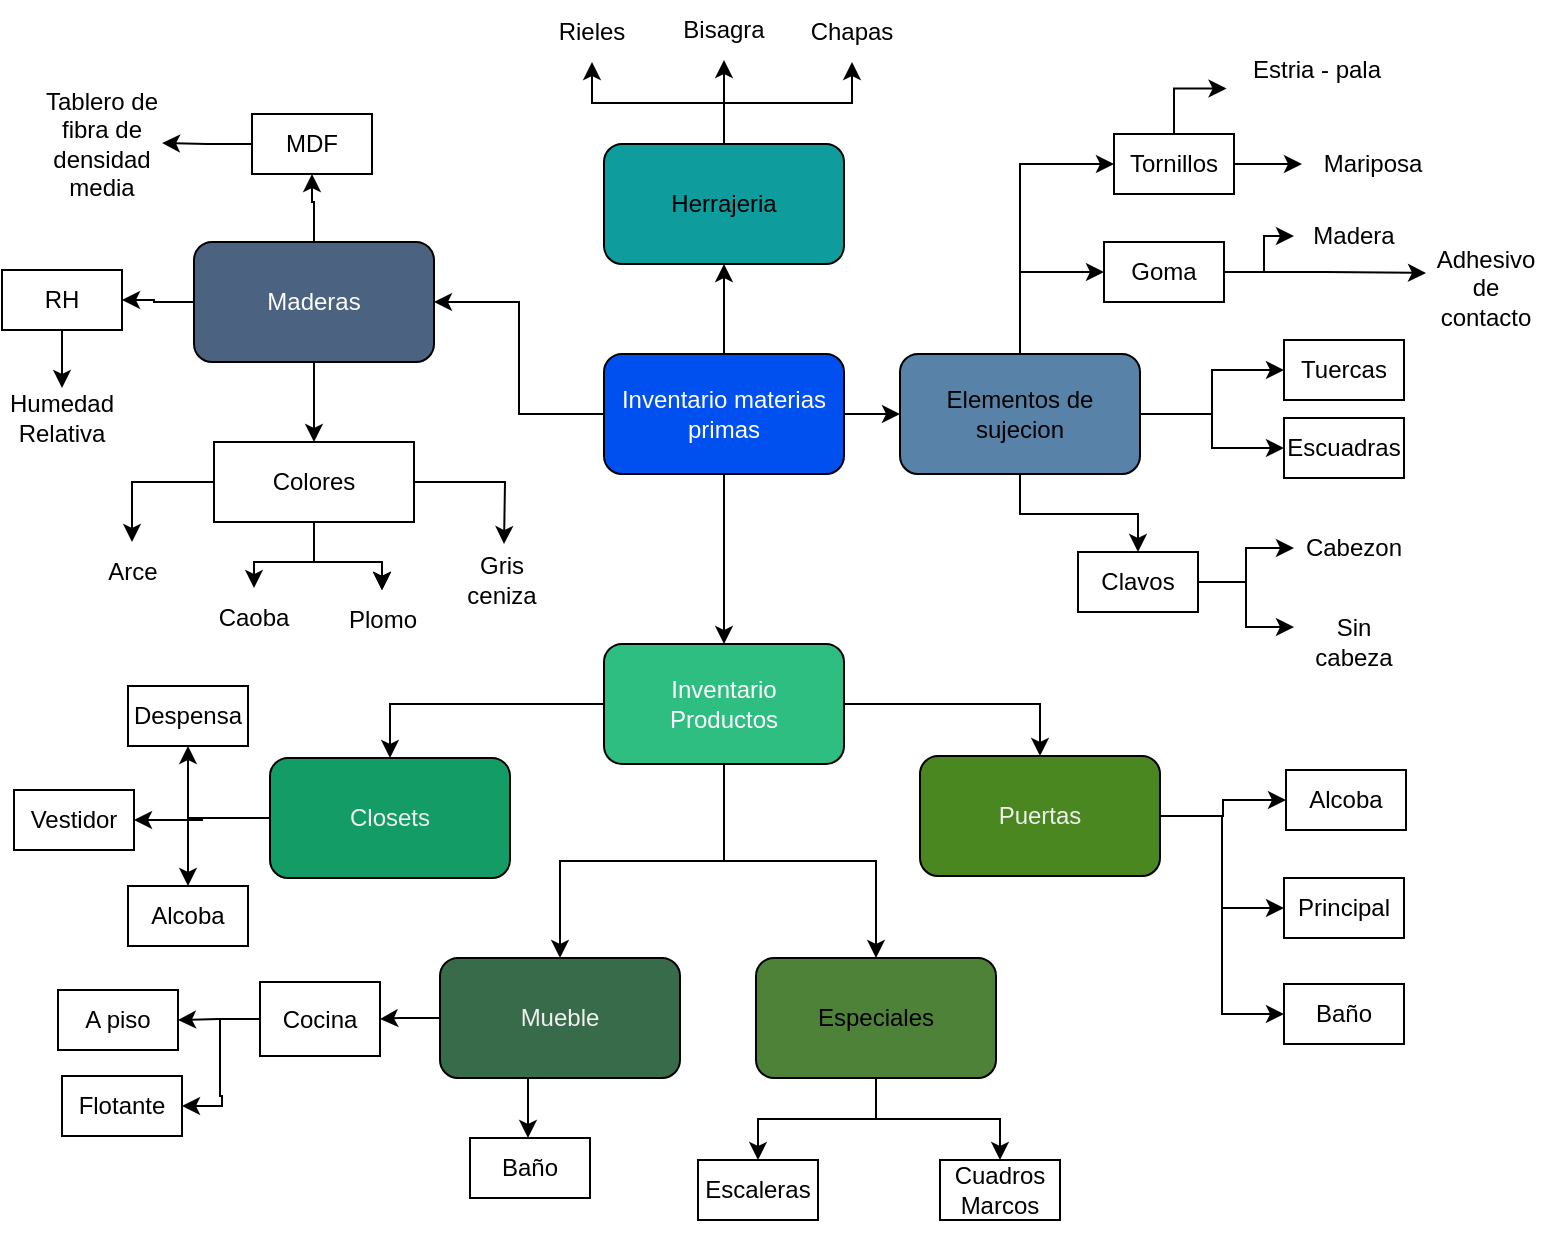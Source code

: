<mxfile version="21.4.0" type="github">
  <diagram id="C5RBs43oDa-KdzZeNtuy" name="Page-1">
    <mxGraphModel dx="1134" dy="551" grid="1" gridSize="10" guides="1" tooltips="1" connect="1" arrows="1" fold="1" page="1" pageScale="1" pageWidth="827" pageHeight="1169" math="0" shadow="0">
      <root>
        <mxCell id="WIyWlLk6GJQsqaUBKTNV-0" />
        <mxCell id="WIyWlLk6GJQsqaUBKTNV-1" parent="WIyWlLk6GJQsqaUBKTNV-0" />
        <mxCell id="c_pt0YBGKiUtGB9aewrk-6" value="" style="edgeStyle=orthogonalEdgeStyle;rounded=0;orthogonalLoop=1;jettySize=auto;html=1;" parent="WIyWlLk6GJQsqaUBKTNV-1" source="c_pt0YBGKiUtGB9aewrk-4" target="c_pt0YBGKiUtGB9aewrk-5" edge="1">
          <mxGeometry relative="1" as="geometry" />
        </mxCell>
        <mxCell id="c_pt0YBGKiUtGB9aewrk-13" style="edgeStyle=orthogonalEdgeStyle;rounded=0;orthogonalLoop=1;jettySize=auto;html=1;" parent="WIyWlLk6GJQsqaUBKTNV-1" source="c_pt0YBGKiUtGB9aewrk-4" target="c_pt0YBGKiUtGB9aewrk-14" edge="1">
          <mxGeometry relative="1" as="geometry">
            <mxPoint x="560" y="230" as="targetPoint" />
          </mxGeometry>
        </mxCell>
        <mxCell id="c_pt0YBGKiUtGB9aewrk-16" style="edgeStyle=orthogonalEdgeStyle;rounded=0;orthogonalLoop=1;jettySize=auto;html=1;" parent="WIyWlLk6GJQsqaUBKTNV-1" source="c_pt0YBGKiUtGB9aewrk-4" target="c_pt0YBGKiUtGB9aewrk-17" edge="1">
          <mxGeometry relative="1" as="geometry">
            <mxPoint x="380" y="180" as="targetPoint" />
          </mxGeometry>
        </mxCell>
        <mxCell id="njqpp_BXz_OFNDyBb1AA-89" style="edgeStyle=orthogonalEdgeStyle;rounded=0;orthogonalLoop=1;jettySize=auto;html=1;entryX=1;entryY=0.5;entryDx=0;entryDy=0;" edge="1" parent="WIyWlLk6GJQsqaUBKTNV-1" source="c_pt0YBGKiUtGB9aewrk-4" target="c_pt0YBGKiUtGB9aewrk-18">
          <mxGeometry relative="1" as="geometry" />
        </mxCell>
        <mxCell id="c_pt0YBGKiUtGB9aewrk-4" value="Inventario materias primas" style="rounded=1;whiteSpace=wrap;html=1;fillColor=#0050ef;fontColor=#ffffff;strokeColor=#000000;" parent="WIyWlLk6GJQsqaUBKTNV-1" vertex="1">
          <mxGeometry x="320" y="255" width="120" height="60" as="geometry" />
        </mxCell>
        <mxCell id="njqpp_BXz_OFNDyBb1AA-61" style="edgeStyle=orthogonalEdgeStyle;rounded=0;orthogonalLoop=1;jettySize=auto;html=1;entryX=0.5;entryY=0;entryDx=0;entryDy=0;" edge="1" parent="WIyWlLk6GJQsqaUBKTNV-1" source="c_pt0YBGKiUtGB9aewrk-5" target="c_pt0YBGKiUtGB9aewrk-34">
          <mxGeometry relative="1" as="geometry" />
        </mxCell>
        <mxCell id="njqpp_BXz_OFNDyBb1AA-79" style="edgeStyle=orthogonalEdgeStyle;rounded=0;orthogonalLoop=1;jettySize=auto;html=1;" edge="1" parent="WIyWlLk6GJQsqaUBKTNV-1" source="c_pt0YBGKiUtGB9aewrk-5" target="c_pt0YBGKiUtGB9aewrk-38">
          <mxGeometry relative="1" as="geometry" />
        </mxCell>
        <mxCell id="njqpp_BXz_OFNDyBb1AA-80" style="edgeStyle=orthogonalEdgeStyle;rounded=0;orthogonalLoop=1;jettySize=auto;html=1;" edge="1" parent="WIyWlLk6GJQsqaUBKTNV-1" source="c_pt0YBGKiUtGB9aewrk-5" target="c_pt0YBGKiUtGB9aewrk-39">
          <mxGeometry relative="1" as="geometry" />
        </mxCell>
        <mxCell id="njqpp_BXz_OFNDyBb1AA-81" style="edgeStyle=orthogonalEdgeStyle;rounded=0;orthogonalLoop=1;jettySize=auto;html=1;entryX=0.5;entryY=0;entryDx=0;entryDy=0;" edge="1" parent="WIyWlLk6GJQsqaUBKTNV-1" source="c_pt0YBGKiUtGB9aewrk-5" target="c_pt0YBGKiUtGB9aewrk-32">
          <mxGeometry relative="1" as="geometry" />
        </mxCell>
        <mxCell id="c_pt0YBGKiUtGB9aewrk-5" value="&lt;div&gt;Inventario&lt;/div&gt;&lt;div&gt;Productos&lt;br&gt;&lt;/div&gt;" style="whiteSpace=wrap;html=1;rounded=1;fillColor=#2ebe81;fontColor=#ffffff;strokeColor=#000000;" parent="WIyWlLk6GJQsqaUBKTNV-1" vertex="1">
          <mxGeometry x="320" y="400" width="120" height="60" as="geometry" />
        </mxCell>
        <mxCell id="njqpp_BXz_OFNDyBb1AA-8" style="edgeStyle=orthogonalEdgeStyle;rounded=0;orthogonalLoop=1;jettySize=auto;html=1;entryX=0;entryY=0.5;entryDx=0;entryDy=0;" edge="1" parent="WIyWlLk6GJQsqaUBKTNV-1" source="c_pt0YBGKiUtGB9aewrk-14" target="njqpp_BXz_OFNDyBb1AA-1">
          <mxGeometry relative="1" as="geometry" />
        </mxCell>
        <mxCell id="njqpp_BXz_OFNDyBb1AA-76" style="edgeStyle=orthogonalEdgeStyle;rounded=0;orthogonalLoop=1;jettySize=auto;html=1;entryX=0;entryY=0.5;entryDx=0;entryDy=0;" edge="1" parent="WIyWlLk6GJQsqaUBKTNV-1" source="c_pt0YBGKiUtGB9aewrk-14" target="njqpp_BXz_OFNDyBb1AA-2">
          <mxGeometry relative="1" as="geometry" />
        </mxCell>
        <mxCell id="njqpp_BXz_OFNDyBb1AA-77" style="edgeStyle=orthogonalEdgeStyle;rounded=0;orthogonalLoop=1;jettySize=auto;html=1;entryX=0;entryY=0.5;entryDx=0;entryDy=0;" edge="1" parent="WIyWlLk6GJQsqaUBKTNV-1" source="c_pt0YBGKiUtGB9aewrk-14" target="njqpp_BXz_OFNDyBb1AA-3">
          <mxGeometry relative="1" as="geometry" />
        </mxCell>
        <mxCell id="njqpp_BXz_OFNDyBb1AA-78" style="edgeStyle=orthogonalEdgeStyle;rounded=0;orthogonalLoop=1;jettySize=auto;html=1;entryX=0.5;entryY=0;entryDx=0;entryDy=0;" edge="1" parent="WIyWlLk6GJQsqaUBKTNV-1" source="c_pt0YBGKiUtGB9aewrk-14" target="njqpp_BXz_OFNDyBb1AA-4">
          <mxGeometry relative="1" as="geometry" />
        </mxCell>
        <mxCell id="njqpp_BXz_OFNDyBb1AA-98" style="edgeStyle=orthogonalEdgeStyle;rounded=0;orthogonalLoop=1;jettySize=auto;html=1;entryX=0;entryY=0.5;entryDx=0;entryDy=0;" edge="1" parent="WIyWlLk6GJQsqaUBKTNV-1" source="c_pt0YBGKiUtGB9aewrk-14" target="njqpp_BXz_OFNDyBb1AA-97">
          <mxGeometry relative="1" as="geometry" />
        </mxCell>
        <mxCell id="c_pt0YBGKiUtGB9aewrk-14" value="&lt;div&gt;Elementos de sujecion&lt;/div&gt;" style="rounded=1;whiteSpace=wrap;html=1;fillColor=#5882a7;strokeColor=#000000;" parent="WIyWlLk6GJQsqaUBKTNV-1" vertex="1">
          <mxGeometry x="468" y="255" width="120" height="60" as="geometry" />
        </mxCell>
        <mxCell id="c_pt0YBGKiUtGB9aewrk-114" style="edgeStyle=orthogonalEdgeStyle;rounded=0;orthogonalLoop=1;jettySize=auto;html=1;entryX=0.5;entryY=1;entryDx=0;entryDy=0;" parent="WIyWlLk6GJQsqaUBKTNV-1" source="c_pt0YBGKiUtGB9aewrk-17" target="c_pt0YBGKiUtGB9aewrk-112" edge="1">
          <mxGeometry relative="1" as="geometry" />
        </mxCell>
        <mxCell id="c_pt0YBGKiUtGB9aewrk-115" style="edgeStyle=orthogonalEdgeStyle;rounded=0;orthogonalLoop=1;jettySize=auto;html=1;" parent="WIyWlLk6GJQsqaUBKTNV-1" source="c_pt0YBGKiUtGB9aewrk-17" target="c_pt0YBGKiUtGB9aewrk-113" edge="1">
          <mxGeometry relative="1" as="geometry" />
        </mxCell>
        <mxCell id="c_pt0YBGKiUtGB9aewrk-117" style="edgeStyle=orthogonalEdgeStyle;rounded=0;orthogonalLoop=1;jettySize=auto;html=1;" parent="WIyWlLk6GJQsqaUBKTNV-1" source="c_pt0YBGKiUtGB9aewrk-17" target="c_pt0YBGKiUtGB9aewrk-116" edge="1">
          <mxGeometry relative="1" as="geometry" />
        </mxCell>
        <mxCell id="c_pt0YBGKiUtGB9aewrk-17" value="Herrajeria" style="rounded=1;whiteSpace=wrap;html=1;fillColor=#0E9C9C;strokeColor=#000000;" parent="WIyWlLk6GJQsqaUBKTNV-1" vertex="1">
          <mxGeometry x="320" y="150" width="120" height="60" as="geometry" />
        </mxCell>
        <mxCell id="c_pt0YBGKiUtGB9aewrk-100" style="edgeStyle=orthogonalEdgeStyle;rounded=0;orthogonalLoop=1;jettySize=auto;html=1;strokeColor=default;" parent="WIyWlLk6GJQsqaUBKTNV-1" source="c_pt0YBGKiUtGB9aewrk-18" target="c_pt0YBGKiUtGB9aewrk-99" edge="1">
          <mxGeometry relative="1" as="geometry" />
        </mxCell>
        <mxCell id="c_pt0YBGKiUtGB9aewrk-101" style="edgeStyle=orthogonalEdgeStyle;rounded=0;orthogonalLoop=1;jettySize=auto;html=1;" parent="WIyWlLk6GJQsqaUBKTNV-1" source="c_pt0YBGKiUtGB9aewrk-18" target="c_pt0YBGKiUtGB9aewrk-98" edge="1">
          <mxGeometry relative="1" as="geometry" />
        </mxCell>
        <mxCell id="njqpp_BXz_OFNDyBb1AA-21" style="edgeStyle=orthogonalEdgeStyle;rounded=0;orthogonalLoop=1;jettySize=auto;html=1;entryX=0.5;entryY=1;entryDx=0;entryDy=0;" edge="1" parent="WIyWlLk6GJQsqaUBKTNV-1" source="c_pt0YBGKiUtGB9aewrk-18" target="njqpp_BXz_OFNDyBb1AA-20">
          <mxGeometry relative="1" as="geometry" />
        </mxCell>
        <mxCell id="c_pt0YBGKiUtGB9aewrk-18" value="Maderas" style="rounded=1;whiteSpace=wrap;html=1;fillColor=#4b6281;fontColor=#ffffff;strokeColor=#000000;" parent="WIyWlLk6GJQsqaUBKTNV-1" vertex="1">
          <mxGeometry x="115" y="199" width="120" height="60" as="geometry" />
        </mxCell>
        <mxCell id="c_pt0YBGKiUtGB9aewrk-65" style="edgeStyle=orthogonalEdgeStyle;rounded=0;orthogonalLoop=1;jettySize=auto;html=1;entryX=0;entryY=0.5;entryDx=0;entryDy=0;" parent="WIyWlLk6GJQsqaUBKTNV-1" source="c_pt0YBGKiUtGB9aewrk-32" target="c_pt0YBGKiUtGB9aewrk-64" edge="1">
          <mxGeometry relative="1" as="geometry" />
        </mxCell>
        <mxCell id="c_pt0YBGKiUtGB9aewrk-68" style="edgeStyle=orthogonalEdgeStyle;rounded=0;orthogonalLoop=1;jettySize=auto;html=1;entryX=0;entryY=0.5;entryDx=0;entryDy=0;" parent="WIyWlLk6GJQsqaUBKTNV-1" source="c_pt0YBGKiUtGB9aewrk-32" target="c_pt0YBGKiUtGB9aewrk-67" edge="1">
          <mxGeometry relative="1" as="geometry" />
        </mxCell>
        <mxCell id="c_pt0YBGKiUtGB9aewrk-70" style="edgeStyle=orthogonalEdgeStyle;rounded=0;orthogonalLoop=1;jettySize=auto;html=1;entryX=0;entryY=0.5;entryDx=0;entryDy=0;" parent="WIyWlLk6GJQsqaUBKTNV-1" source="c_pt0YBGKiUtGB9aewrk-32" target="c_pt0YBGKiUtGB9aewrk-69" edge="1">
          <mxGeometry relative="1" as="geometry" />
        </mxCell>
        <mxCell id="c_pt0YBGKiUtGB9aewrk-32" value="&lt;div&gt;Puertas&lt;/div&gt;" style="rounded=1;whiteSpace=wrap;html=1;fillColor=#4A8720;strokeColor=#000000;fontColor=#F0F0F0;" parent="WIyWlLk6GJQsqaUBKTNV-1" vertex="1">
          <mxGeometry x="478" y="456" width="120" height="60" as="geometry" />
        </mxCell>
        <mxCell id="njqpp_BXz_OFNDyBb1AA-51" style="edgeStyle=orthogonalEdgeStyle;rounded=0;orthogonalLoop=1;jettySize=auto;html=1;entryX=1;entryY=0.5;entryDx=0;entryDy=0;" edge="1" parent="WIyWlLk6GJQsqaUBKTNV-1" source="c_pt0YBGKiUtGB9aewrk-34" target="njqpp_BXz_OFNDyBb1AA-47">
          <mxGeometry relative="1" as="geometry" />
        </mxCell>
        <mxCell id="njqpp_BXz_OFNDyBb1AA-52" style="edgeStyle=orthogonalEdgeStyle;rounded=0;orthogonalLoop=1;jettySize=auto;html=1;entryX=0.5;entryY=1;entryDx=0;entryDy=0;" edge="1" parent="WIyWlLk6GJQsqaUBKTNV-1" source="c_pt0YBGKiUtGB9aewrk-34" target="njqpp_BXz_OFNDyBb1AA-49">
          <mxGeometry relative="1" as="geometry" />
        </mxCell>
        <mxCell id="njqpp_BXz_OFNDyBb1AA-62" style="edgeStyle=orthogonalEdgeStyle;rounded=0;orthogonalLoop=1;jettySize=auto;html=1;entryX=0.5;entryY=0;entryDx=0;entryDy=0;" edge="1" parent="WIyWlLk6GJQsqaUBKTNV-1" source="c_pt0YBGKiUtGB9aewrk-34" target="njqpp_BXz_OFNDyBb1AA-48">
          <mxGeometry relative="1" as="geometry" />
        </mxCell>
        <mxCell id="c_pt0YBGKiUtGB9aewrk-34" value="Closets" style="rounded=1;whiteSpace=wrap;html=1;fillColor=#149c66;strokeColor=#000000;fontColor=#F0F0F0;" parent="WIyWlLk6GJQsqaUBKTNV-1" vertex="1">
          <mxGeometry x="153" y="457" width="120" height="60" as="geometry" />
        </mxCell>
        <mxCell id="c_pt0YBGKiUtGB9aewrk-72" style="edgeStyle=orthogonalEdgeStyle;rounded=0;orthogonalLoop=1;jettySize=auto;html=1;" parent="WIyWlLk6GJQsqaUBKTNV-1" source="c_pt0YBGKiUtGB9aewrk-38" target="c_pt0YBGKiUtGB9aewrk-71" edge="1">
          <mxGeometry relative="1" as="geometry" />
        </mxCell>
        <mxCell id="njqpp_BXz_OFNDyBb1AA-83" style="edgeStyle=orthogonalEdgeStyle;rounded=0;orthogonalLoop=1;jettySize=auto;html=1;" edge="1" parent="WIyWlLk6GJQsqaUBKTNV-1">
          <mxGeometry relative="1" as="geometry">
            <mxPoint x="297" y="617" as="sourcePoint" />
            <mxPoint x="282" y="647" as="targetPoint" />
          </mxGeometry>
        </mxCell>
        <mxCell id="c_pt0YBGKiUtGB9aewrk-38" value="&lt;div&gt;Mueble&lt;/div&gt;" style="rounded=1;whiteSpace=wrap;html=1;fillColor=#386b4a;strokeColor=#000000;fontColor=#F0F0F0;" parent="WIyWlLk6GJQsqaUBKTNV-1" vertex="1">
          <mxGeometry x="238" y="557" width="120" height="60" as="geometry" />
        </mxCell>
        <mxCell id="c_pt0YBGKiUtGB9aewrk-95" style="edgeStyle=orthogonalEdgeStyle;rounded=0;orthogonalLoop=1;jettySize=auto;html=1;" parent="WIyWlLk6GJQsqaUBKTNV-1" source="c_pt0YBGKiUtGB9aewrk-39" target="c_pt0YBGKiUtGB9aewrk-83" edge="1">
          <mxGeometry relative="1" as="geometry" />
        </mxCell>
        <mxCell id="njqpp_BXz_OFNDyBb1AA-65" style="edgeStyle=orthogonalEdgeStyle;rounded=0;orthogonalLoop=1;jettySize=auto;html=1;entryX=0.5;entryY=0;entryDx=0;entryDy=0;" edge="1" parent="WIyWlLk6GJQsqaUBKTNV-1" source="c_pt0YBGKiUtGB9aewrk-39" target="c_pt0YBGKiUtGB9aewrk-87">
          <mxGeometry relative="1" as="geometry" />
        </mxCell>
        <mxCell id="c_pt0YBGKiUtGB9aewrk-39" value="Especiales" style="rounded=1;whiteSpace=wrap;html=1;fillColor=#4e8239;strokeColor=#000000;" parent="WIyWlLk6GJQsqaUBKTNV-1" vertex="1">
          <mxGeometry x="396" y="557" width="120" height="60" as="geometry" />
        </mxCell>
        <mxCell id="c_pt0YBGKiUtGB9aewrk-64" value="Alcoba" style="text;html=1;strokeColor=default;fillColor=none;align=center;verticalAlign=middle;whiteSpace=wrap;rounded=0;" parent="WIyWlLk6GJQsqaUBKTNV-1" vertex="1">
          <mxGeometry x="661" y="463" width="60" height="30" as="geometry" />
        </mxCell>
        <mxCell id="c_pt0YBGKiUtGB9aewrk-67" value="Principal" style="text;html=1;strokeColor=default;fillColor=none;align=center;verticalAlign=middle;whiteSpace=wrap;rounded=0;" parent="WIyWlLk6GJQsqaUBKTNV-1" vertex="1">
          <mxGeometry x="660" y="517" width="60" height="30" as="geometry" />
        </mxCell>
        <mxCell id="c_pt0YBGKiUtGB9aewrk-69" value="&lt;div&gt;Baño&lt;/div&gt;" style="text;html=1;strokeColor=default;fillColor=none;align=center;verticalAlign=middle;whiteSpace=wrap;rounded=0;" parent="WIyWlLk6GJQsqaUBKTNV-1" vertex="1">
          <mxGeometry x="660" y="570" width="60" height="30" as="geometry" />
        </mxCell>
        <mxCell id="njqpp_BXz_OFNDyBb1AA-63" style="edgeStyle=orthogonalEdgeStyle;rounded=0;orthogonalLoop=1;jettySize=auto;html=1;entryX=1;entryY=0.5;entryDx=0;entryDy=0;" edge="1" parent="WIyWlLk6GJQsqaUBKTNV-1" source="c_pt0YBGKiUtGB9aewrk-71" target="c_pt0YBGKiUtGB9aewrk-93">
          <mxGeometry relative="1" as="geometry" />
        </mxCell>
        <mxCell id="njqpp_BXz_OFNDyBb1AA-64" style="edgeStyle=orthogonalEdgeStyle;rounded=0;orthogonalLoop=1;jettySize=auto;html=1;entryX=1;entryY=0.5;entryDx=0;entryDy=0;" edge="1" parent="WIyWlLk6GJQsqaUBKTNV-1" source="c_pt0YBGKiUtGB9aewrk-71" target="c_pt0YBGKiUtGB9aewrk-91">
          <mxGeometry relative="1" as="geometry" />
        </mxCell>
        <mxCell id="c_pt0YBGKiUtGB9aewrk-71" value="&lt;div&gt;Cocina&lt;/div&gt;" style="text;html=1;strokeColor=default;fillColor=default;align=center;verticalAlign=middle;whiteSpace=wrap;rounded=0;" parent="WIyWlLk6GJQsqaUBKTNV-1" vertex="1">
          <mxGeometry x="148" y="569" width="60" height="37" as="geometry" />
        </mxCell>
        <mxCell id="c_pt0YBGKiUtGB9aewrk-77" value="Baño" style="text;html=1;strokeColor=default;fillColor=none;align=center;verticalAlign=middle;whiteSpace=wrap;rounded=0;" parent="WIyWlLk6GJQsqaUBKTNV-1" vertex="1">
          <mxGeometry x="253" y="647" width="60" height="30" as="geometry" />
        </mxCell>
        <mxCell id="c_pt0YBGKiUtGB9aewrk-83" value="Escaleras" style="text;html=1;strokeColor=default;fillColor=none;align=center;verticalAlign=middle;whiteSpace=wrap;rounded=0;" parent="WIyWlLk6GJQsqaUBKTNV-1" vertex="1">
          <mxGeometry x="367" y="658" width="60" height="30" as="geometry" />
        </mxCell>
        <mxCell id="c_pt0YBGKiUtGB9aewrk-87" value="&lt;div&gt;&lt;br&gt;&lt;/div&gt;&lt;div&gt;Cuadros&lt;/div&gt;&lt;div&gt;Marcos&lt;/div&gt;&lt;div&gt;&lt;br&gt;&lt;/div&gt;" style="text;html=1;strokeColor=default;fillColor=none;align=center;verticalAlign=middle;whiteSpace=wrap;rounded=0;" parent="WIyWlLk6GJQsqaUBKTNV-1" vertex="1">
          <mxGeometry x="488" y="658" width="60" height="30" as="geometry" />
        </mxCell>
        <mxCell id="c_pt0YBGKiUtGB9aewrk-91" value="Flotante" style="text;html=1;strokeColor=default;fillColor=none;align=center;verticalAlign=middle;whiteSpace=wrap;rounded=0;" parent="WIyWlLk6GJQsqaUBKTNV-1" vertex="1">
          <mxGeometry x="49" y="616" width="60" height="30" as="geometry" />
        </mxCell>
        <mxCell id="c_pt0YBGKiUtGB9aewrk-93" value="A piso" style="text;html=1;strokeColor=default;fillColor=none;align=center;verticalAlign=middle;whiteSpace=wrap;rounded=0;" parent="WIyWlLk6GJQsqaUBKTNV-1" vertex="1">
          <mxGeometry x="47" y="573" width="60" height="30" as="geometry" />
        </mxCell>
        <mxCell id="njqpp_BXz_OFNDyBb1AA-93" style="edgeStyle=orthogonalEdgeStyle;rounded=0;orthogonalLoop=1;jettySize=auto;html=1;" edge="1" parent="WIyWlLk6GJQsqaUBKTNV-1" source="c_pt0YBGKiUtGB9aewrk-98" target="njqpp_BXz_OFNDyBb1AA-92">
          <mxGeometry relative="1" as="geometry" />
        </mxCell>
        <mxCell id="c_pt0YBGKiUtGB9aewrk-98" value="RH" style="text;html=1;strokeColor=default;fillColor=default;align=center;verticalAlign=middle;whiteSpace=wrap;rounded=0;" parent="WIyWlLk6GJQsqaUBKTNV-1" vertex="1">
          <mxGeometry x="19" y="213" width="60" height="30" as="geometry" />
        </mxCell>
        <mxCell id="njqpp_BXz_OFNDyBb1AA-53" style="edgeStyle=orthogonalEdgeStyle;rounded=0;orthogonalLoop=1;jettySize=auto;html=1;entryX=1;entryY=0.5;entryDx=0;entryDy=0;" edge="1" parent="WIyWlLk6GJQsqaUBKTNV-1" source="c_pt0YBGKiUtGB9aewrk-99" target="c_pt0YBGKiUtGB9aewrk-103">
          <mxGeometry relative="1" as="geometry" />
        </mxCell>
        <mxCell id="c_pt0YBGKiUtGB9aewrk-99" value="MDF" style="text;html=1;strokeColor=default;fillColor=default;align=center;verticalAlign=middle;whiteSpace=wrap;rounded=0;" parent="WIyWlLk6GJQsqaUBKTNV-1" vertex="1">
          <mxGeometry x="144" y="135" width="60" height="30" as="geometry" />
        </mxCell>
        <mxCell id="c_pt0YBGKiUtGB9aewrk-103" value="Tablero de fibra de densidad media" style="text;html=1;strokeColor=none;fillColor=none;align=center;verticalAlign=middle;whiteSpace=wrap;rounded=0;" parent="WIyWlLk6GJQsqaUBKTNV-1" vertex="1">
          <mxGeometry x="39" y="118" width="60" height="63" as="geometry" />
        </mxCell>
        <mxCell id="c_pt0YBGKiUtGB9aewrk-112" value="Rieles" style="text;html=1;strokeColor=none;fillColor=none;align=center;verticalAlign=middle;whiteSpace=wrap;rounded=0;" parent="WIyWlLk6GJQsqaUBKTNV-1" vertex="1">
          <mxGeometry x="284" y="79" width="60" height="30" as="geometry" />
        </mxCell>
        <mxCell id="c_pt0YBGKiUtGB9aewrk-113" value="Chapas" style="text;html=1;strokeColor=none;fillColor=none;align=center;verticalAlign=middle;whiteSpace=wrap;rounded=0;" parent="WIyWlLk6GJQsqaUBKTNV-1" vertex="1">
          <mxGeometry x="414" y="79" width="60" height="30" as="geometry" />
        </mxCell>
        <mxCell id="c_pt0YBGKiUtGB9aewrk-116" value="Bisagra" style="text;html=1;strokeColor=none;fillColor=none;align=center;verticalAlign=middle;whiteSpace=wrap;rounded=0;" parent="WIyWlLk6GJQsqaUBKTNV-1" vertex="1">
          <mxGeometry x="350" y="78" width="60" height="30" as="geometry" />
        </mxCell>
        <mxCell id="njqpp_BXz_OFNDyBb1AA-69" style="edgeStyle=orthogonalEdgeStyle;rounded=0;orthogonalLoop=1;jettySize=auto;html=1;entryX=0.003;entryY=0.81;entryDx=0;entryDy=0;entryPerimeter=0;" edge="1" parent="WIyWlLk6GJQsqaUBKTNV-1" source="njqpp_BXz_OFNDyBb1AA-1" target="njqpp_BXz_OFNDyBb1AA-15">
          <mxGeometry relative="1" as="geometry" />
        </mxCell>
        <mxCell id="njqpp_BXz_OFNDyBb1AA-94" style="edgeStyle=orthogonalEdgeStyle;rounded=0;orthogonalLoop=1;jettySize=auto;html=1;" edge="1" parent="WIyWlLk6GJQsqaUBKTNV-1" source="njqpp_BXz_OFNDyBb1AA-1" target="njqpp_BXz_OFNDyBb1AA-58">
          <mxGeometry relative="1" as="geometry" />
        </mxCell>
        <mxCell id="njqpp_BXz_OFNDyBb1AA-1" value="Tornillos" style="text;html=1;strokeColor=default;fillColor=default;align=center;verticalAlign=middle;whiteSpace=wrap;rounded=0;" vertex="1" parent="WIyWlLk6GJQsqaUBKTNV-1">
          <mxGeometry x="575" y="145" width="60" height="30" as="geometry" />
        </mxCell>
        <mxCell id="njqpp_BXz_OFNDyBb1AA-2" value="&lt;div&gt;Tuercas&lt;br&gt;&lt;/div&gt;" style="text;html=1;strokeColor=default;fillColor=none;align=center;verticalAlign=middle;whiteSpace=wrap;rounded=0;" vertex="1" parent="WIyWlLk6GJQsqaUBKTNV-1">
          <mxGeometry x="660" y="248" width="60" height="30" as="geometry" />
        </mxCell>
        <mxCell id="njqpp_BXz_OFNDyBb1AA-3" value="Escuadras" style="text;html=1;strokeColor=default;fillColor=none;align=center;verticalAlign=middle;whiteSpace=wrap;rounded=0;" vertex="1" parent="WIyWlLk6GJQsqaUBKTNV-1">
          <mxGeometry x="660" y="287" width="60" height="30" as="geometry" />
        </mxCell>
        <mxCell id="njqpp_BXz_OFNDyBb1AA-74" style="edgeStyle=orthogonalEdgeStyle;rounded=0;orthogonalLoop=1;jettySize=auto;html=1;entryX=0;entryY=0.25;entryDx=0;entryDy=0;" edge="1" parent="WIyWlLk6GJQsqaUBKTNV-1" source="njqpp_BXz_OFNDyBb1AA-4" target="njqpp_BXz_OFNDyBb1AA-73">
          <mxGeometry relative="1" as="geometry" />
        </mxCell>
        <mxCell id="njqpp_BXz_OFNDyBb1AA-75" style="edgeStyle=orthogonalEdgeStyle;rounded=0;orthogonalLoop=1;jettySize=auto;html=1;entryX=0;entryY=0.5;entryDx=0;entryDy=0;" edge="1" parent="WIyWlLk6GJQsqaUBKTNV-1" source="njqpp_BXz_OFNDyBb1AA-4" target="njqpp_BXz_OFNDyBb1AA-72">
          <mxGeometry relative="1" as="geometry" />
        </mxCell>
        <mxCell id="njqpp_BXz_OFNDyBb1AA-4" value="Clavos" style="text;html=1;strokeColor=default;fillColor=none;align=center;verticalAlign=middle;whiteSpace=wrap;rounded=0;" vertex="1" parent="WIyWlLk6GJQsqaUBKTNV-1">
          <mxGeometry x="557" y="354" width="60" height="30" as="geometry" />
        </mxCell>
        <mxCell id="njqpp_BXz_OFNDyBb1AA-15" value="Estria - pala" style="text;html=1;align=center;verticalAlign=middle;resizable=0;points=[];autosize=1;strokeColor=none;fillColor=none;" vertex="1" parent="WIyWlLk6GJQsqaUBKTNV-1">
          <mxGeometry x="631" y="98" width="90" height="30" as="geometry" />
        </mxCell>
        <mxCell id="njqpp_BXz_OFNDyBb1AA-34" style="edgeStyle=orthogonalEdgeStyle;rounded=0;orthogonalLoop=1;jettySize=auto;html=1;" edge="1" parent="WIyWlLk6GJQsqaUBKTNV-1" source="njqpp_BXz_OFNDyBb1AA-20" target="njqpp_BXz_OFNDyBb1AA-31">
          <mxGeometry relative="1" as="geometry" />
        </mxCell>
        <mxCell id="njqpp_BXz_OFNDyBb1AA-35" style="edgeStyle=orthogonalEdgeStyle;rounded=0;orthogonalLoop=1;jettySize=auto;html=1;" edge="1" parent="WIyWlLk6GJQsqaUBKTNV-1" source="njqpp_BXz_OFNDyBb1AA-20" target="njqpp_BXz_OFNDyBb1AA-33">
          <mxGeometry relative="1" as="geometry" />
        </mxCell>
        <mxCell id="njqpp_BXz_OFNDyBb1AA-36" style="edgeStyle=orthogonalEdgeStyle;rounded=0;orthogonalLoop=1;jettySize=auto;html=1;entryX=0.5;entryY=0;entryDx=0;entryDy=0;" edge="1" parent="WIyWlLk6GJQsqaUBKTNV-1" source="njqpp_BXz_OFNDyBb1AA-20" target="njqpp_BXz_OFNDyBb1AA-28">
          <mxGeometry relative="1" as="geometry" />
        </mxCell>
        <mxCell id="njqpp_BXz_OFNDyBb1AA-38" value="" style="edgeStyle=orthogonalEdgeStyle;rounded=0;orthogonalLoop=1;jettySize=auto;html=1;" edge="1" parent="WIyWlLk6GJQsqaUBKTNV-1" source="njqpp_BXz_OFNDyBb1AA-20" target="njqpp_BXz_OFNDyBb1AA-33">
          <mxGeometry relative="1" as="geometry" />
        </mxCell>
        <mxCell id="njqpp_BXz_OFNDyBb1AA-39" value="" style="edgeStyle=orthogonalEdgeStyle;rounded=0;orthogonalLoop=1;jettySize=auto;html=1;" edge="1" parent="WIyWlLk6GJQsqaUBKTNV-1" source="njqpp_BXz_OFNDyBb1AA-20" target="njqpp_BXz_OFNDyBb1AA-33">
          <mxGeometry relative="1" as="geometry" />
        </mxCell>
        <mxCell id="njqpp_BXz_OFNDyBb1AA-91" style="edgeStyle=orthogonalEdgeStyle;rounded=0;orthogonalLoop=1;jettySize=auto;html=1;" edge="1" parent="WIyWlLk6GJQsqaUBKTNV-1" source="njqpp_BXz_OFNDyBb1AA-20">
          <mxGeometry relative="1" as="geometry">
            <mxPoint x="270" y="350" as="targetPoint" />
          </mxGeometry>
        </mxCell>
        <mxCell id="njqpp_BXz_OFNDyBb1AA-20" value="Colores" style="rounded=0;whiteSpace=wrap;html=1;direction=west;" vertex="1" parent="WIyWlLk6GJQsqaUBKTNV-1">
          <mxGeometry x="125" y="299" width="100" height="40" as="geometry" />
        </mxCell>
        <mxCell id="njqpp_BXz_OFNDyBb1AA-28" value="Caoba" style="text;html=1;strokeColor=none;fillColor=none;align=center;verticalAlign=middle;whiteSpace=wrap;rounded=0;" vertex="1" parent="WIyWlLk6GJQsqaUBKTNV-1">
          <mxGeometry x="115" y="372" width="60" height="30" as="geometry" />
        </mxCell>
        <mxCell id="njqpp_BXz_OFNDyBb1AA-31" value="Arce" style="text;html=1;align=center;verticalAlign=middle;resizable=0;points=[];autosize=1;strokeColor=none;fillColor=none;" vertex="1" parent="WIyWlLk6GJQsqaUBKTNV-1">
          <mxGeometry x="59" y="349" width="50" height="30" as="geometry" />
        </mxCell>
        <mxCell id="njqpp_BXz_OFNDyBb1AA-33" value="Plomo" style="text;html=1;align=center;verticalAlign=middle;resizable=0;points=[];autosize=1;strokeColor=none;fillColor=none;" vertex="1" parent="WIyWlLk6GJQsqaUBKTNV-1">
          <mxGeometry x="179" y="373" width="60" height="30" as="geometry" />
        </mxCell>
        <mxCell id="njqpp_BXz_OFNDyBb1AA-42" value="Gris ceniza" style="text;html=1;strokeColor=none;fillColor=none;align=center;verticalAlign=middle;whiteSpace=wrap;rounded=0;" vertex="1" parent="WIyWlLk6GJQsqaUBKTNV-1">
          <mxGeometry x="239" y="353" width="60" height="30" as="geometry" />
        </mxCell>
        <mxCell id="njqpp_BXz_OFNDyBb1AA-47" value="Vestidor" style="text;html=1;strokeColor=default;fillColor=none;align=center;verticalAlign=middle;whiteSpace=wrap;rounded=0;" vertex="1" parent="WIyWlLk6GJQsqaUBKTNV-1">
          <mxGeometry x="25" y="473" width="60" height="30" as="geometry" />
        </mxCell>
        <mxCell id="njqpp_BXz_OFNDyBb1AA-48" value="Alcoba" style="text;html=1;strokeColor=default;fillColor=none;align=center;verticalAlign=middle;whiteSpace=wrap;rounded=0;" vertex="1" parent="WIyWlLk6GJQsqaUBKTNV-1">
          <mxGeometry x="82" y="521" width="60" height="30" as="geometry" />
        </mxCell>
        <mxCell id="njqpp_BXz_OFNDyBb1AA-49" value="Despensa" style="text;html=1;strokeColor=default;fillColor=none;align=center;verticalAlign=middle;whiteSpace=wrap;rounded=0;" vertex="1" parent="WIyWlLk6GJQsqaUBKTNV-1">
          <mxGeometry x="82" y="421" width="60" height="30" as="geometry" />
        </mxCell>
        <mxCell id="njqpp_BXz_OFNDyBb1AA-58" value="Mariposa" style="text;html=1;align=center;verticalAlign=middle;resizable=0;points=[];autosize=1;strokeColor=none;fillColor=none;" vertex="1" parent="WIyWlLk6GJQsqaUBKTNV-1">
          <mxGeometry x="669" y="145" width="70" height="30" as="geometry" />
        </mxCell>
        <mxCell id="njqpp_BXz_OFNDyBb1AA-72" value="&lt;div&gt;Cabezon&lt;/div&gt;" style="text;html=1;strokeColor=none;fillColor=none;align=center;verticalAlign=middle;whiteSpace=wrap;rounded=0;" vertex="1" parent="WIyWlLk6GJQsqaUBKTNV-1">
          <mxGeometry x="665" y="337" width="60" height="30" as="geometry" />
        </mxCell>
        <mxCell id="njqpp_BXz_OFNDyBb1AA-73" value="Sin cabeza" style="text;html=1;strokeColor=none;fillColor=none;align=center;verticalAlign=middle;whiteSpace=wrap;rounded=0;" vertex="1" parent="WIyWlLk6GJQsqaUBKTNV-1">
          <mxGeometry x="665" y="384" width="60" height="30" as="geometry" />
        </mxCell>
        <mxCell id="njqpp_BXz_OFNDyBb1AA-92" value="Humedad Relativa" style="text;html=1;strokeColor=none;fillColor=none;align=center;verticalAlign=middle;whiteSpace=wrap;rounded=0;" vertex="1" parent="WIyWlLk6GJQsqaUBKTNV-1">
          <mxGeometry x="19" y="272" width="60" height="30" as="geometry" />
        </mxCell>
        <mxCell id="njqpp_BXz_OFNDyBb1AA-101" style="edgeStyle=orthogonalEdgeStyle;rounded=0;orthogonalLoop=1;jettySize=auto;html=1;entryX=0;entryY=0.25;entryDx=0;entryDy=0;" edge="1" parent="WIyWlLk6GJQsqaUBKTNV-1" source="njqpp_BXz_OFNDyBb1AA-97" target="njqpp_BXz_OFNDyBb1AA-100">
          <mxGeometry relative="1" as="geometry" />
        </mxCell>
        <mxCell id="njqpp_BXz_OFNDyBb1AA-102" style="edgeStyle=orthogonalEdgeStyle;rounded=0;orthogonalLoop=1;jettySize=auto;html=1;entryX=0;entryY=0.5;entryDx=0;entryDy=0;" edge="1" parent="WIyWlLk6GJQsqaUBKTNV-1" source="njqpp_BXz_OFNDyBb1AA-97" target="njqpp_BXz_OFNDyBb1AA-99">
          <mxGeometry relative="1" as="geometry" />
        </mxCell>
        <mxCell id="njqpp_BXz_OFNDyBb1AA-97" value="&lt;div&gt;Goma&lt;/div&gt;" style="text;html=1;strokeColor=default;fillColor=default;align=center;verticalAlign=middle;whiteSpace=wrap;rounded=0;labelBackgroundColor=none;" vertex="1" parent="WIyWlLk6GJQsqaUBKTNV-1">
          <mxGeometry x="570" y="199" width="60" height="30" as="geometry" />
        </mxCell>
        <mxCell id="njqpp_BXz_OFNDyBb1AA-99" value="Madera" style="text;html=1;strokeColor=none;fillColor=none;align=center;verticalAlign=middle;whiteSpace=wrap;rounded=0;" vertex="1" parent="WIyWlLk6GJQsqaUBKTNV-1">
          <mxGeometry x="665" y="181" width="60" height="30" as="geometry" />
        </mxCell>
        <mxCell id="njqpp_BXz_OFNDyBb1AA-100" value="Adhesivo de contacto" style="text;html=1;strokeColor=none;fillColor=none;align=center;verticalAlign=middle;whiteSpace=wrap;rounded=0;" vertex="1" parent="WIyWlLk6GJQsqaUBKTNV-1">
          <mxGeometry x="731" y="207" width="60" height="30" as="geometry" />
        </mxCell>
      </root>
    </mxGraphModel>
  </diagram>
</mxfile>
